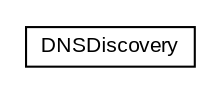 #!/usr/local/bin/dot
#
# Class diagram 
# Generated by UMLGraph version R5_6-24-gf6e263 (http://www.umlgraph.org/)
#

digraph G {
	edge [fontname="arial",fontsize=10,labelfontname="arial",labelfontsize=10];
	node [fontname="arial",fontsize=10,shape=plaintext];
	nodesep=0.25;
	ranksep=0.5;
	// org.miloss.fgsms.discovery.dns.DNSDiscovery
	c39386 [label=<<table title="org.miloss.fgsms.discovery.dns.DNSDiscovery" border="0" cellborder="1" cellspacing="0" cellpadding="2" port="p" href="./DNSDiscovery.html">
		<tr><td><table border="0" cellspacing="0" cellpadding="1">
<tr><td align="center" balign="center"> DNSDiscovery </td></tr>
		</table></td></tr>
		</table>>, URL="./DNSDiscovery.html", fontname="arial", fontcolor="black", fontsize=10.0];
}

